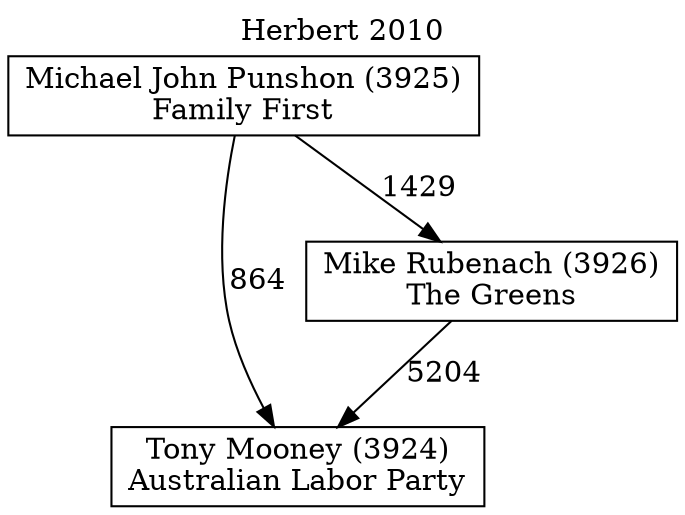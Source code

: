 // House preference flow
digraph "Tony Mooney (3924)_Herbert_2010" {
	graph [label="Herbert 2010" labelloc=t mclimit=10]
	node [shape=box]
	"Tony Mooney (3924)" [label="Tony Mooney (3924)
Australian Labor Party"]
	"Mike Rubenach (3926)" [label="Mike Rubenach (3926)
The Greens"]
	"Michael John Punshon (3925)" [label="Michael John Punshon (3925)
Family First"]
	"Mike Rubenach (3926)" -> "Tony Mooney (3924)" [label=5204]
	"Michael John Punshon (3925)" -> "Mike Rubenach (3926)" [label=1429]
	"Michael John Punshon (3925)" -> "Tony Mooney (3924)" [label=864]
}
